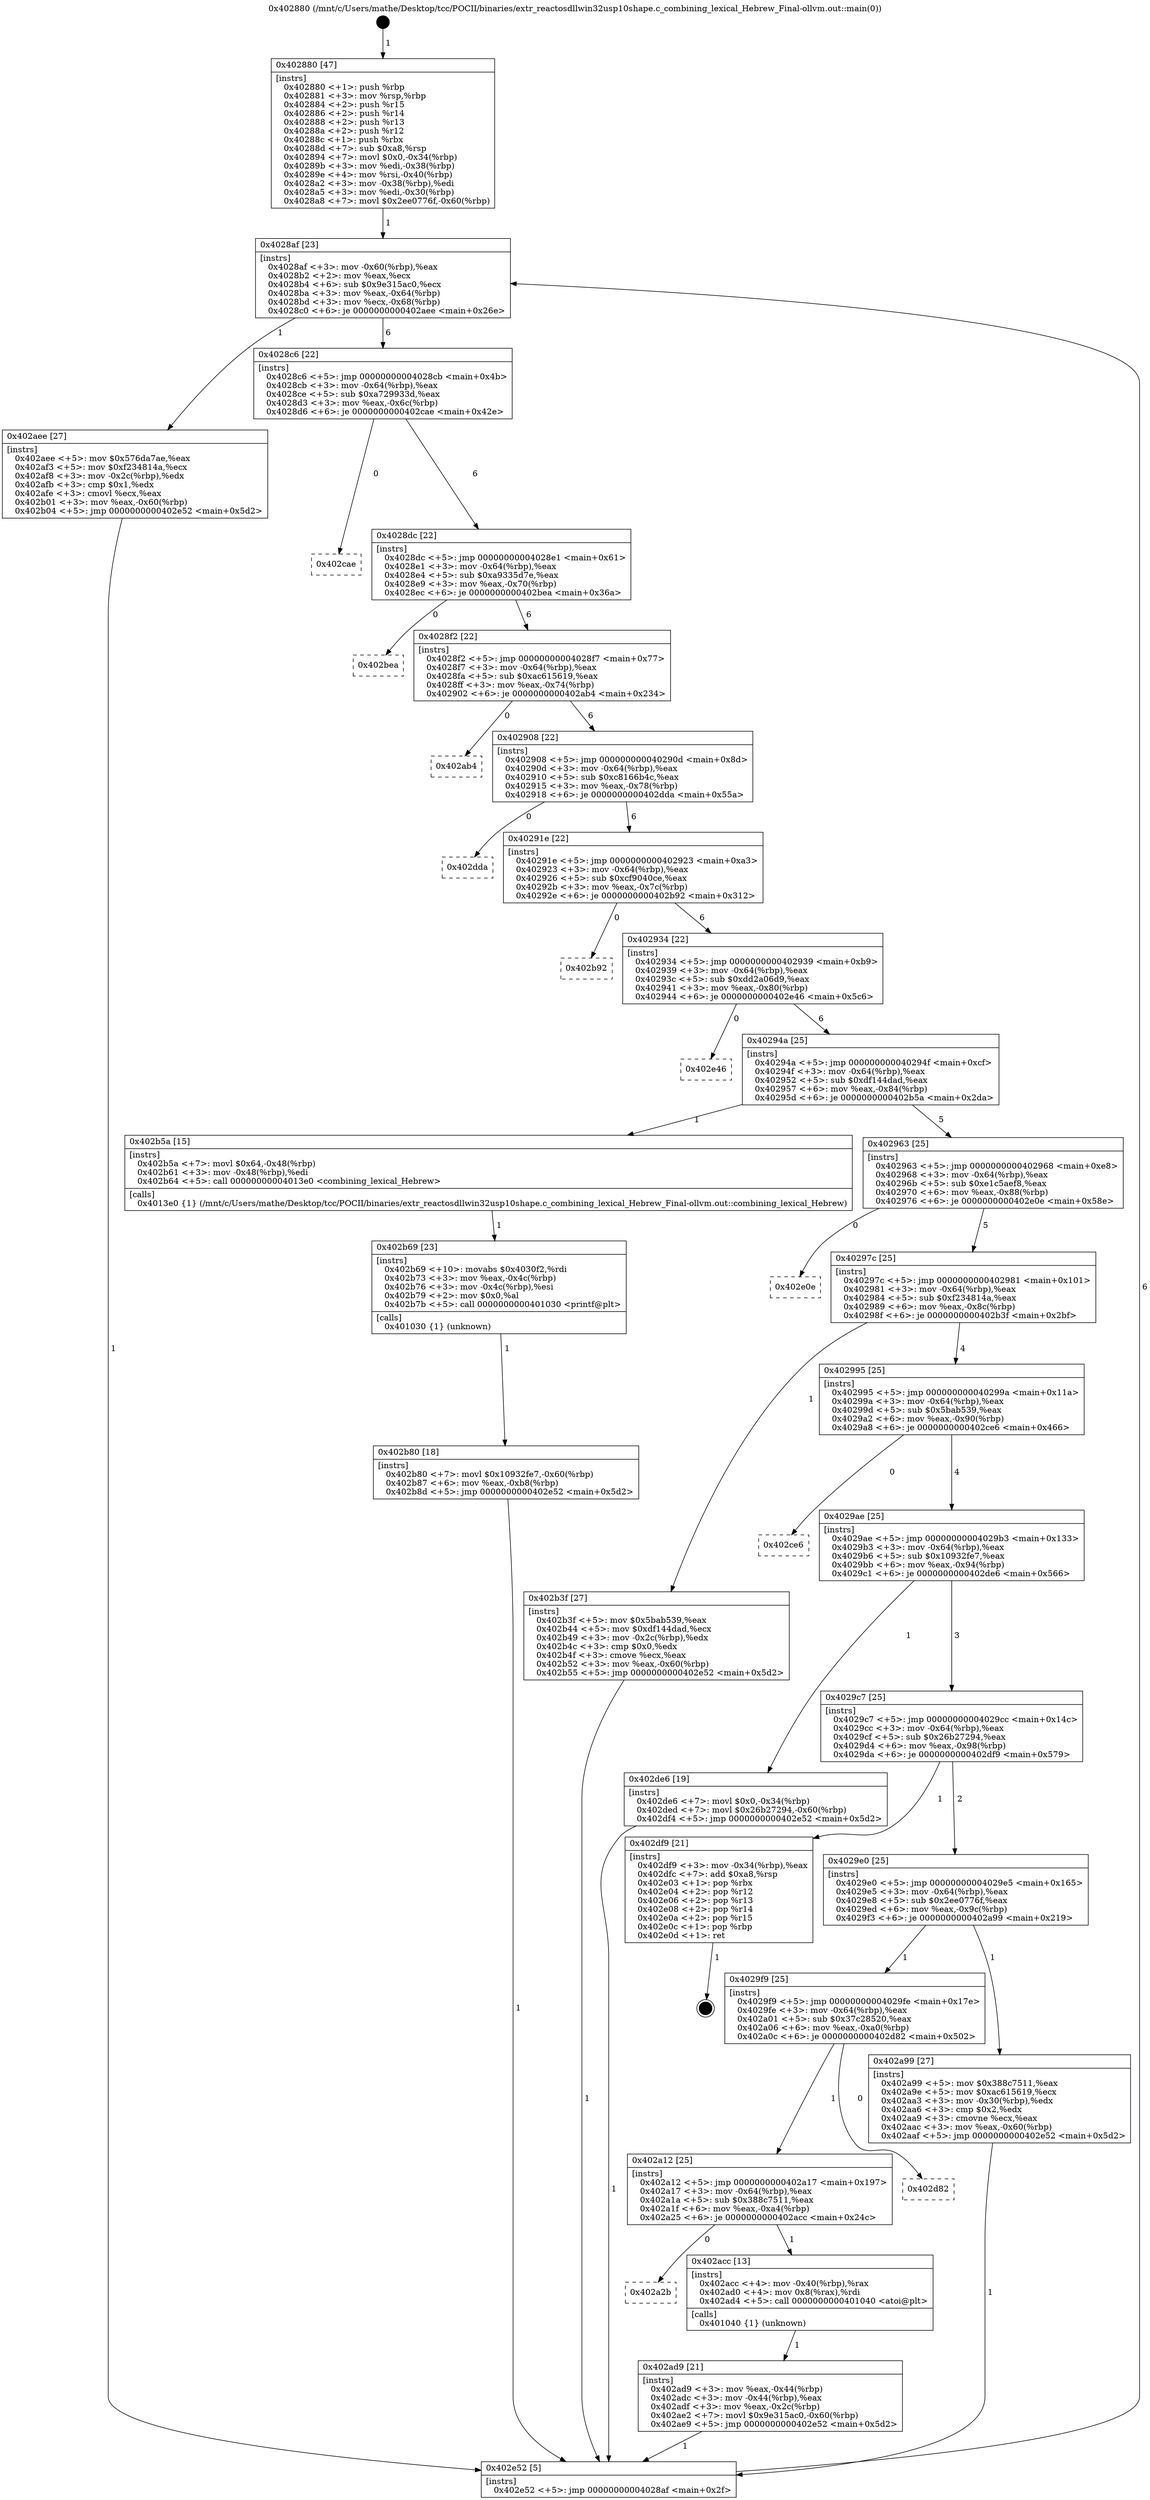 digraph "0x402880" {
  label = "0x402880 (/mnt/c/Users/mathe/Desktop/tcc/POCII/binaries/extr_reactosdllwin32usp10shape.c_combining_lexical_Hebrew_Final-ollvm.out::main(0))"
  labelloc = "t"
  node[shape=record]

  Entry [label="",width=0.3,height=0.3,shape=circle,fillcolor=black,style=filled]
  "0x4028af" [label="{
     0x4028af [23]\l
     | [instrs]\l
     &nbsp;&nbsp;0x4028af \<+3\>: mov -0x60(%rbp),%eax\l
     &nbsp;&nbsp;0x4028b2 \<+2\>: mov %eax,%ecx\l
     &nbsp;&nbsp;0x4028b4 \<+6\>: sub $0x9e315ac0,%ecx\l
     &nbsp;&nbsp;0x4028ba \<+3\>: mov %eax,-0x64(%rbp)\l
     &nbsp;&nbsp;0x4028bd \<+3\>: mov %ecx,-0x68(%rbp)\l
     &nbsp;&nbsp;0x4028c0 \<+6\>: je 0000000000402aee \<main+0x26e\>\l
  }"]
  "0x402aee" [label="{
     0x402aee [27]\l
     | [instrs]\l
     &nbsp;&nbsp;0x402aee \<+5\>: mov $0x576da7ae,%eax\l
     &nbsp;&nbsp;0x402af3 \<+5\>: mov $0xf234814a,%ecx\l
     &nbsp;&nbsp;0x402af8 \<+3\>: mov -0x2c(%rbp),%edx\l
     &nbsp;&nbsp;0x402afb \<+3\>: cmp $0x1,%edx\l
     &nbsp;&nbsp;0x402afe \<+3\>: cmovl %ecx,%eax\l
     &nbsp;&nbsp;0x402b01 \<+3\>: mov %eax,-0x60(%rbp)\l
     &nbsp;&nbsp;0x402b04 \<+5\>: jmp 0000000000402e52 \<main+0x5d2\>\l
  }"]
  "0x4028c6" [label="{
     0x4028c6 [22]\l
     | [instrs]\l
     &nbsp;&nbsp;0x4028c6 \<+5\>: jmp 00000000004028cb \<main+0x4b\>\l
     &nbsp;&nbsp;0x4028cb \<+3\>: mov -0x64(%rbp),%eax\l
     &nbsp;&nbsp;0x4028ce \<+5\>: sub $0xa729933d,%eax\l
     &nbsp;&nbsp;0x4028d3 \<+3\>: mov %eax,-0x6c(%rbp)\l
     &nbsp;&nbsp;0x4028d6 \<+6\>: je 0000000000402cae \<main+0x42e\>\l
  }"]
  Exit [label="",width=0.3,height=0.3,shape=circle,fillcolor=black,style=filled,peripheries=2]
  "0x402cae" [label="{
     0x402cae\l
  }", style=dashed]
  "0x4028dc" [label="{
     0x4028dc [22]\l
     | [instrs]\l
     &nbsp;&nbsp;0x4028dc \<+5\>: jmp 00000000004028e1 \<main+0x61\>\l
     &nbsp;&nbsp;0x4028e1 \<+3\>: mov -0x64(%rbp),%eax\l
     &nbsp;&nbsp;0x4028e4 \<+5\>: sub $0xa9335d7e,%eax\l
     &nbsp;&nbsp;0x4028e9 \<+3\>: mov %eax,-0x70(%rbp)\l
     &nbsp;&nbsp;0x4028ec \<+6\>: je 0000000000402bea \<main+0x36a\>\l
  }"]
  "0x402b80" [label="{
     0x402b80 [18]\l
     | [instrs]\l
     &nbsp;&nbsp;0x402b80 \<+7\>: movl $0x10932fe7,-0x60(%rbp)\l
     &nbsp;&nbsp;0x402b87 \<+6\>: mov %eax,-0xb8(%rbp)\l
     &nbsp;&nbsp;0x402b8d \<+5\>: jmp 0000000000402e52 \<main+0x5d2\>\l
  }"]
  "0x402bea" [label="{
     0x402bea\l
  }", style=dashed]
  "0x4028f2" [label="{
     0x4028f2 [22]\l
     | [instrs]\l
     &nbsp;&nbsp;0x4028f2 \<+5\>: jmp 00000000004028f7 \<main+0x77\>\l
     &nbsp;&nbsp;0x4028f7 \<+3\>: mov -0x64(%rbp),%eax\l
     &nbsp;&nbsp;0x4028fa \<+5\>: sub $0xac615619,%eax\l
     &nbsp;&nbsp;0x4028ff \<+3\>: mov %eax,-0x74(%rbp)\l
     &nbsp;&nbsp;0x402902 \<+6\>: je 0000000000402ab4 \<main+0x234\>\l
  }"]
  "0x402b69" [label="{
     0x402b69 [23]\l
     | [instrs]\l
     &nbsp;&nbsp;0x402b69 \<+10\>: movabs $0x4030f2,%rdi\l
     &nbsp;&nbsp;0x402b73 \<+3\>: mov %eax,-0x4c(%rbp)\l
     &nbsp;&nbsp;0x402b76 \<+3\>: mov -0x4c(%rbp),%esi\l
     &nbsp;&nbsp;0x402b79 \<+2\>: mov $0x0,%al\l
     &nbsp;&nbsp;0x402b7b \<+5\>: call 0000000000401030 \<printf@plt\>\l
     | [calls]\l
     &nbsp;&nbsp;0x401030 \{1\} (unknown)\l
  }"]
  "0x402ab4" [label="{
     0x402ab4\l
  }", style=dashed]
  "0x402908" [label="{
     0x402908 [22]\l
     | [instrs]\l
     &nbsp;&nbsp;0x402908 \<+5\>: jmp 000000000040290d \<main+0x8d\>\l
     &nbsp;&nbsp;0x40290d \<+3\>: mov -0x64(%rbp),%eax\l
     &nbsp;&nbsp;0x402910 \<+5\>: sub $0xc8166b4c,%eax\l
     &nbsp;&nbsp;0x402915 \<+3\>: mov %eax,-0x78(%rbp)\l
     &nbsp;&nbsp;0x402918 \<+6\>: je 0000000000402dda \<main+0x55a\>\l
  }"]
  "0x402ad9" [label="{
     0x402ad9 [21]\l
     | [instrs]\l
     &nbsp;&nbsp;0x402ad9 \<+3\>: mov %eax,-0x44(%rbp)\l
     &nbsp;&nbsp;0x402adc \<+3\>: mov -0x44(%rbp),%eax\l
     &nbsp;&nbsp;0x402adf \<+3\>: mov %eax,-0x2c(%rbp)\l
     &nbsp;&nbsp;0x402ae2 \<+7\>: movl $0x9e315ac0,-0x60(%rbp)\l
     &nbsp;&nbsp;0x402ae9 \<+5\>: jmp 0000000000402e52 \<main+0x5d2\>\l
  }"]
  "0x402dda" [label="{
     0x402dda\l
  }", style=dashed]
  "0x40291e" [label="{
     0x40291e [22]\l
     | [instrs]\l
     &nbsp;&nbsp;0x40291e \<+5\>: jmp 0000000000402923 \<main+0xa3\>\l
     &nbsp;&nbsp;0x402923 \<+3\>: mov -0x64(%rbp),%eax\l
     &nbsp;&nbsp;0x402926 \<+5\>: sub $0xcf9040ce,%eax\l
     &nbsp;&nbsp;0x40292b \<+3\>: mov %eax,-0x7c(%rbp)\l
     &nbsp;&nbsp;0x40292e \<+6\>: je 0000000000402b92 \<main+0x312\>\l
  }"]
  "0x402a2b" [label="{
     0x402a2b\l
  }", style=dashed]
  "0x402b92" [label="{
     0x402b92\l
  }", style=dashed]
  "0x402934" [label="{
     0x402934 [22]\l
     | [instrs]\l
     &nbsp;&nbsp;0x402934 \<+5\>: jmp 0000000000402939 \<main+0xb9\>\l
     &nbsp;&nbsp;0x402939 \<+3\>: mov -0x64(%rbp),%eax\l
     &nbsp;&nbsp;0x40293c \<+5\>: sub $0xdd2a06d9,%eax\l
     &nbsp;&nbsp;0x402941 \<+3\>: mov %eax,-0x80(%rbp)\l
     &nbsp;&nbsp;0x402944 \<+6\>: je 0000000000402e46 \<main+0x5c6\>\l
  }"]
  "0x402acc" [label="{
     0x402acc [13]\l
     | [instrs]\l
     &nbsp;&nbsp;0x402acc \<+4\>: mov -0x40(%rbp),%rax\l
     &nbsp;&nbsp;0x402ad0 \<+4\>: mov 0x8(%rax),%rdi\l
     &nbsp;&nbsp;0x402ad4 \<+5\>: call 0000000000401040 \<atoi@plt\>\l
     | [calls]\l
     &nbsp;&nbsp;0x401040 \{1\} (unknown)\l
  }"]
  "0x402e46" [label="{
     0x402e46\l
  }", style=dashed]
  "0x40294a" [label="{
     0x40294a [25]\l
     | [instrs]\l
     &nbsp;&nbsp;0x40294a \<+5\>: jmp 000000000040294f \<main+0xcf\>\l
     &nbsp;&nbsp;0x40294f \<+3\>: mov -0x64(%rbp),%eax\l
     &nbsp;&nbsp;0x402952 \<+5\>: sub $0xdf144dad,%eax\l
     &nbsp;&nbsp;0x402957 \<+6\>: mov %eax,-0x84(%rbp)\l
     &nbsp;&nbsp;0x40295d \<+6\>: je 0000000000402b5a \<main+0x2da\>\l
  }"]
  "0x402a12" [label="{
     0x402a12 [25]\l
     | [instrs]\l
     &nbsp;&nbsp;0x402a12 \<+5\>: jmp 0000000000402a17 \<main+0x197\>\l
     &nbsp;&nbsp;0x402a17 \<+3\>: mov -0x64(%rbp),%eax\l
     &nbsp;&nbsp;0x402a1a \<+5\>: sub $0x388c7511,%eax\l
     &nbsp;&nbsp;0x402a1f \<+6\>: mov %eax,-0xa4(%rbp)\l
     &nbsp;&nbsp;0x402a25 \<+6\>: je 0000000000402acc \<main+0x24c\>\l
  }"]
  "0x402b5a" [label="{
     0x402b5a [15]\l
     | [instrs]\l
     &nbsp;&nbsp;0x402b5a \<+7\>: movl $0x64,-0x48(%rbp)\l
     &nbsp;&nbsp;0x402b61 \<+3\>: mov -0x48(%rbp),%edi\l
     &nbsp;&nbsp;0x402b64 \<+5\>: call 00000000004013e0 \<combining_lexical_Hebrew\>\l
     | [calls]\l
     &nbsp;&nbsp;0x4013e0 \{1\} (/mnt/c/Users/mathe/Desktop/tcc/POCII/binaries/extr_reactosdllwin32usp10shape.c_combining_lexical_Hebrew_Final-ollvm.out::combining_lexical_Hebrew)\l
  }"]
  "0x402963" [label="{
     0x402963 [25]\l
     | [instrs]\l
     &nbsp;&nbsp;0x402963 \<+5\>: jmp 0000000000402968 \<main+0xe8\>\l
     &nbsp;&nbsp;0x402968 \<+3\>: mov -0x64(%rbp),%eax\l
     &nbsp;&nbsp;0x40296b \<+5\>: sub $0xe1c5aef8,%eax\l
     &nbsp;&nbsp;0x402970 \<+6\>: mov %eax,-0x88(%rbp)\l
     &nbsp;&nbsp;0x402976 \<+6\>: je 0000000000402e0e \<main+0x58e\>\l
  }"]
  "0x402d82" [label="{
     0x402d82\l
  }", style=dashed]
  "0x402e0e" [label="{
     0x402e0e\l
  }", style=dashed]
  "0x40297c" [label="{
     0x40297c [25]\l
     | [instrs]\l
     &nbsp;&nbsp;0x40297c \<+5\>: jmp 0000000000402981 \<main+0x101\>\l
     &nbsp;&nbsp;0x402981 \<+3\>: mov -0x64(%rbp),%eax\l
     &nbsp;&nbsp;0x402984 \<+5\>: sub $0xf234814a,%eax\l
     &nbsp;&nbsp;0x402989 \<+6\>: mov %eax,-0x8c(%rbp)\l
     &nbsp;&nbsp;0x40298f \<+6\>: je 0000000000402b3f \<main+0x2bf\>\l
  }"]
  "0x402880" [label="{
     0x402880 [47]\l
     | [instrs]\l
     &nbsp;&nbsp;0x402880 \<+1\>: push %rbp\l
     &nbsp;&nbsp;0x402881 \<+3\>: mov %rsp,%rbp\l
     &nbsp;&nbsp;0x402884 \<+2\>: push %r15\l
     &nbsp;&nbsp;0x402886 \<+2\>: push %r14\l
     &nbsp;&nbsp;0x402888 \<+2\>: push %r13\l
     &nbsp;&nbsp;0x40288a \<+2\>: push %r12\l
     &nbsp;&nbsp;0x40288c \<+1\>: push %rbx\l
     &nbsp;&nbsp;0x40288d \<+7\>: sub $0xa8,%rsp\l
     &nbsp;&nbsp;0x402894 \<+7\>: movl $0x0,-0x34(%rbp)\l
     &nbsp;&nbsp;0x40289b \<+3\>: mov %edi,-0x38(%rbp)\l
     &nbsp;&nbsp;0x40289e \<+4\>: mov %rsi,-0x40(%rbp)\l
     &nbsp;&nbsp;0x4028a2 \<+3\>: mov -0x38(%rbp),%edi\l
     &nbsp;&nbsp;0x4028a5 \<+3\>: mov %edi,-0x30(%rbp)\l
     &nbsp;&nbsp;0x4028a8 \<+7\>: movl $0x2ee0776f,-0x60(%rbp)\l
  }"]
  "0x402b3f" [label="{
     0x402b3f [27]\l
     | [instrs]\l
     &nbsp;&nbsp;0x402b3f \<+5\>: mov $0x5bab539,%eax\l
     &nbsp;&nbsp;0x402b44 \<+5\>: mov $0xdf144dad,%ecx\l
     &nbsp;&nbsp;0x402b49 \<+3\>: mov -0x2c(%rbp),%edx\l
     &nbsp;&nbsp;0x402b4c \<+3\>: cmp $0x0,%edx\l
     &nbsp;&nbsp;0x402b4f \<+3\>: cmove %ecx,%eax\l
     &nbsp;&nbsp;0x402b52 \<+3\>: mov %eax,-0x60(%rbp)\l
     &nbsp;&nbsp;0x402b55 \<+5\>: jmp 0000000000402e52 \<main+0x5d2\>\l
  }"]
  "0x402995" [label="{
     0x402995 [25]\l
     | [instrs]\l
     &nbsp;&nbsp;0x402995 \<+5\>: jmp 000000000040299a \<main+0x11a\>\l
     &nbsp;&nbsp;0x40299a \<+3\>: mov -0x64(%rbp),%eax\l
     &nbsp;&nbsp;0x40299d \<+5\>: sub $0x5bab539,%eax\l
     &nbsp;&nbsp;0x4029a2 \<+6\>: mov %eax,-0x90(%rbp)\l
     &nbsp;&nbsp;0x4029a8 \<+6\>: je 0000000000402ce6 \<main+0x466\>\l
  }"]
  "0x402e52" [label="{
     0x402e52 [5]\l
     | [instrs]\l
     &nbsp;&nbsp;0x402e52 \<+5\>: jmp 00000000004028af \<main+0x2f\>\l
  }"]
  "0x402ce6" [label="{
     0x402ce6\l
  }", style=dashed]
  "0x4029ae" [label="{
     0x4029ae [25]\l
     | [instrs]\l
     &nbsp;&nbsp;0x4029ae \<+5\>: jmp 00000000004029b3 \<main+0x133\>\l
     &nbsp;&nbsp;0x4029b3 \<+3\>: mov -0x64(%rbp),%eax\l
     &nbsp;&nbsp;0x4029b6 \<+5\>: sub $0x10932fe7,%eax\l
     &nbsp;&nbsp;0x4029bb \<+6\>: mov %eax,-0x94(%rbp)\l
     &nbsp;&nbsp;0x4029c1 \<+6\>: je 0000000000402de6 \<main+0x566\>\l
  }"]
  "0x4029f9" [label="{
     0x4029f9 [25]\l
     | [instrs]\l
     &nbsp;&nbsp;0x4029f9 \<+5\>: jmp 00000000004029fe \<main+0x17e\>\l
     &nbsp;&nbsp;0x4029fe \<+3\>: mov -0x64(%rbp),%eax\l
     &nbsp;&nbsp;0x402a01 \<+5\>: sub $0x37c28520,%eax\l
     &nbsp;&nbsp;0x402a06 \<+6\>: mov %eax,-0xa0(%rbp)\l
     &nbsp;&nbsp;0x402a0c \<+6\>: je 0000000000402d82 \<main+0x502\>\l
  }"]
  "0x402de6" [label="{
     0x402de6 [19]\l
     | [instrs]\l
     &nbsp;&nbsp;0x402de6 \<+7\>: movl $0x0,-0x34(%rbp)\l
     &nbsp;&nbsp;0x402ded \<+7\>: movl $0x26b27294,-0x60(%rbp)\l
     &nbsp;&nbsp;0x402df4 \<+5\>: jmp 0000000000402e52 \<main+0x5d2\>\l
  }"]
  "0x4029c7" [label="{
     0x4029c7 [25]\l
     | [instrs]\l
     &nbsp;&nbsp;0x4029c7 \<+5\>: jmp 00000000004029cc \<main+0x14c\>\l
     &nbsp;&nbsp;0x4029cc \<+3\>: mov -0x64(%rbp),%eax\l
     &nbsp;&nbsp;0x4029cf \<+5\>: sub $0x26b27294,%eax\l
     &nbsp;&nbsp;0x4029d4 \<+6\>: mov %eax,-0x98(%rbp)\l
     &nbsp;&nbsp;0x4029da \<+6\>: je 0000000000402df9 \<main+0x579\>\l
  }"]
  "0x402a99" [label="{
     0x402a99 [27]\l
     | [instrs]\l
     &nbsp;&nbsp;0x402a99 \<+5\>: mov $0x388c7511,%eax\l
     &nbsp;&nbsp;0x402a9e \<+5\>: mov $0xac615619,%ecx\l
     &nbsp;&nbsp;0x402aa3 \<+3\>: mov -0x30(%rbp),%edx\l
     &nbsp;&nbsp;0x402aa6 \<+3\>: cmp $0x2,%edx\l
     &nbsp;&nbsp;0x402aa9 \<+3\>: cmovne %ecx,%eax\l
     &nbsp;&nbsp;0x402aac \<+3\>: mov %eax,-0x60(%rbp)\l
     &nbsp;&nbsp;0x402aaf \<+5\>: jmp 0000000000402e52 \<main+0x5d2\>\l
  }"]
  "0x402df9" [label="{
     0x402df9 [21]\l
     | [instrs]\l
     &nbsp;&nbsp;0x402df9 \<+3\>: mov -0x34(%rbp),%eax\l
     &nbsp;&nbsp;0x402dfc \<+7\>: add $0xa8,%rsp\l
     &nbsp;&nbsp;0x402e03 \<+1\>: pop %rbx\l
     &nbsp;&nbsp;0x402e04 \<+2\>: pop %r12\l
     &nbsp;&nbsp;0x402e06 \<+2\>: pop %r13\l
     &nbsp;&nbsp;0x402e08 \<+2\>: pop %r14\l
     &nbsp;&nbsp;0x402e0a \<+2\>: pop %r15\l
     &nbsp;&nbsp;0x402e0c \<+1\>: pop %rbp\l
     &nbsp;&nbsp;0x402e0d \<+1\>: ret\l
  }"]
  "0x4029e0" [label="{
     0x4029e0 [25]\l
     | [instrs]\l
     &nbsp;&nbsp;0x4029e0 \<+5\>: jmp 00000000004029e5 \<main+0x165\>\l
     &nbsp;&nbsp;0x4029e5 \<+3\>: mov -0x64(%rbp),%eax\l
     &nbsp;&nbsp;0x4029e8 \<+5\>: sub $0x2ee0776f,%eax\l
     &nbsp;&nbsp;0x4029ed \<+6\>: mov %eax,-0x9c(%rbp)\l
     &nbsp;&nbsp;0x4029f3 \<+6\>: je 0000000000402a99 \<main+0x219\>\l
  }"]
  Entry -> "0x402880" [label=" 1"]
  "0x4028af" -> "0x402aee" [label=" 1"]
  "0x4028af" -> "0x4028c6" [label=" 6"]
  "0x402df9" -> Exit [label=" 1"]
  "0x4028c6" -> "0x402cae" [label=" 0"]
  "0x4028c6" -> "0x4028dc" [label=" 6"]
  "0x402de6" -> "0x402e52" [label=" 1"]
  "0x4028dc" -> "0x402bea" [label=" 0"]
  "0x4028dc" -> "0x4028f2" [label=" 6"]
  "0x402b80" -> "0x402e52" [label=" 1"]
  "0x4028f2" -> "0x402ab4" [label=" 0"]
  "0x4028f2" -> "0x402908" [label=" 6"]
  "0x402b69" -> "0x402b80" [label=" 1"]
  "0x402908" -> "0x402dda" [label=" 0"]
  "0x402908" -> "0x40291e" [label=" 6"]
  "0x402b5a" -> "0x402b69" [label=" 1"]
  "0x40291e" -> "0x402b92" [label=" 0"]
  "0x40291e" -> "0x402934" [label=" 6"]
  "0x402b3f" -> "0x402e52" [label=" 1"]
  "0x402934" -> "0x402e46" [label=" 0"]
  "0x402934" -> "0x40294a" [label=" 6"]
  "0x402aee" -> "0x402e52" [label=" 1"]
  "0x40294a" -> "0x402b5a" [label=" 1"]
  "0x40294a" -> "0x402963" [label=" 5"]
  "0x402acc" -> "0x402ad9" [label=" 1"]
  "0x402963" -> "0x402e0e" [label=" 0"]
  "0x402963" -> "0x40297c" [label=" 5"]
  "0x402a12" -> "0x402a2b" [label=" 0"]
  "0x40297c" -> "0x402b3f" [label=" 1"]
  "0x40297c" -> "0x402995" [label=" 4"]
  "0x402ad9" -> "0x402e52" [label=" 1"]
  "0x402995" -> "0x402ce6" [label=" 0"]
  "0x402995" -> "0x4029ae" [label=" 4"]
  "0x4029f9" -> "0x402a12" [label=" 1"]
  "0x4029ae" -> "0x402de6" [label=" 1"]
  "0x4029ae" -> "0x4029c7" [label=" 3"]
  "0x4029f9" -> "0x402d82" [label=" 0"]
  "0x4029c7" -> "0x402df9" [label=" 1"]
  "0x4029c7" -> "0x4029e0" [label=" 2"]
  "0x402a12" -> "0x402acc" [label=" 1"]
  "0x4029e0" -> "0x402a99" [label=" 1"]
  "0x4029e0" -> "0x4029f9" [label=" 1"]
  "0x402a99" -> "0x402e52" [label=" 1"]
  "0x402880" -> "0x4028af" [label=" 1"]
  "0x402e52" -> "0x4028af" [label=" 6"]
}
